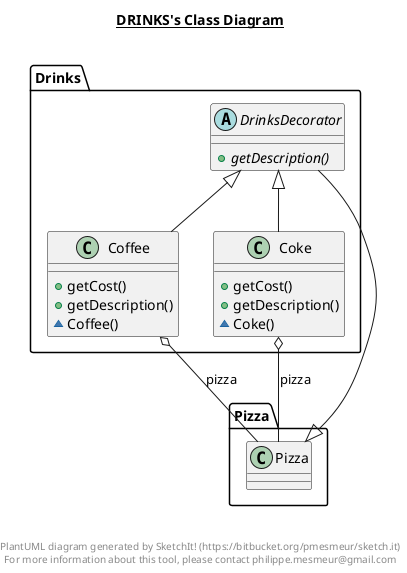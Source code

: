 @startuml

title __DRINKS's Class Diagram__\n

  namespace Drinks {
    class Drinks.Coffee {
        + getCost()
        + getDescription()
        ~ Coffee()
    }
  }
  

  namespace Drinks {
    class Drinks.Coke {
        + getCost()
        + getDescription()
        ~ Coke()
    }
  }
  

  namespace Drinks {
    abstract class Drinks.DrinksDecorator {
        {abstract} + getDescription()
    }
  }
  

  Drinks.Coffee -up-|> Drinks.DrinksDecorator
  Drinks.Coffee o-- Pizza.Pizza : pizza
  Drinks.Coke -up-|> Drinks.DrinksDecorator
  Drinks.Coke o-- Pizza.Pizza : pizza
  Drinks.DrinksDecorator -up-|> Pizza.Pizza


right footer


PlantUML diagram generated by SketchIt! (https://bitbucket.org/pmesmeur/sketch.it)
For more information about this tool, please contact philippe.mesmeur@gmail.com
endfooter

@enduml
